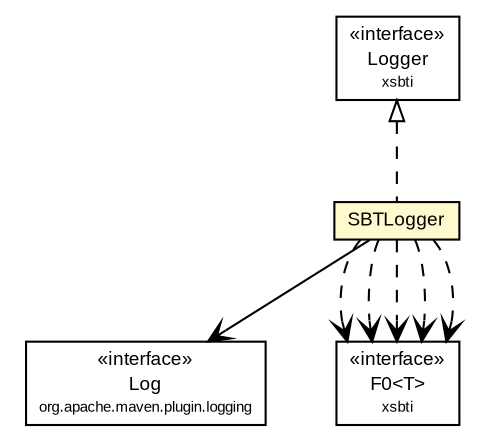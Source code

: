 #!/usr/local/bin/dot
#
# Class diagram 
# Generated by UmlGraph version 4.6 (http://www.spinellis.gr/sw/umlgraph)
#

digraph G {
	edge [fontname="arial",fontsize=10,labelfontname="arial",labelfontsize=10];
	node [fontname="arial",fontsize=10,shape=plaintext];
	// com.google.code.sbt.SBTLogger
	c84 [label=<<table border="0" cellborder="1" cellspacing="0" cellpadding="2" port="p" bgcolor="lemonChiffon" href="./SBTLogger.html">
		<tr><td><table border="0" cellspacing="0" cellpadding="1">
			<tr><td> SBTLogger </td></tr>
		</table></td></tr>
		</table>>, fontname="arial", fontcolor="black", fontsize=9.0];
	//com.google.code.sbt.SBTLogger implements xsbti.Logger
	c89:p -> c84:p [dir=back,arrowtail=empty,style=dashed];
	// com.google.code.sbt.SBTLogger NAVASSOC org.apache.maven.plugin.logging.Log
	c84:p -> c92:p [taillabel="", label="", headlabel="", fontname="arial", fontcolor="black", fontsize=10.0, color="black", arrowhead=open];
	// com.google.code.sbt.SBTLogger DEPEND xsbti.F0<T>
	c84:p -> c93:p [taillabel="", label="", headlabel="", fontname="arial", fontcolor="black", fontsize=10.0, color="black", arrowhead=open, style=dashed];
	// com.google.code.sbt.SBTLogger DEPEND xsbti.F0<T>
	c84:p -> c93:p [taillabel="", label="", headlabel="", fontname="arial", fontcolor="black", fontsize=10.0, color="black", arrowhead=open, style=dashed];
	// com.google.code.sbt.SBTLogger DEPEND xsbti.F0<T>
	c84:p -> c93:p [taillabel="", label="", headlabel="", fontname="arial", fontcolor="black", fontsize=10.0, color="black", arrowhead=open, style=dashed];
	// com.google.code.sbt.SBTLogger DEPEND xsbti.F0<T>
	c84:p -> c93:p [taillabel="", label="", headlabel="", fontname="arial", fontcolor="black", fontsize=10.0, color="black", arrowhead=open, style=dashed];
	// com.google.code.sbt.SBTLogger DEPEND xsbti.F0<T>
	c84:p -> c93:p [taillabel="", label="", headlabel="", fontname="arial", fontcolor="black", fontsize=10.0, color="black", arrowhead=open, style=dashed];
	// xsbti.F0<T>
	c93 [label=<<table border="0" cellborder="1" cellspacing="0" cellpadding="2" port="p">
		<tr><td><table border="0" cellspacing="0" cellpadding="1">
			<tr><td> &laquo;interface&raquo; </td></tr>
			<tr><td> F0&lt;T&gt; </td></tr>
			<tr><td><font point-size="7.0"> xsbti </font></td></tr>
		</table></td></tr>
		</table>>, fontname="arial", fontcolor="black", fontsize=9.0];
	// xsbti.Logger
	c89 [label=<<table border="0" cellborder="1" cellspacing="0" cellpadding="2" port="p">
		<tr><td><table border="0" cellspacing="0" cellpadding="1">
			<tr><td> &laquo;interface&raquo; </td></tr>
			<tr><td> Logger </td></tr>
			<tr><td><font point-size="7.0"> xsbti </font></td></tr>
		</table></td></tr>
		</table>>, fontname="arial", fontcolor="black", fontsize=9.0];
	// org.apache.maven.plugin.logging.Log
	c92 [label=<<table border="0" cellborder="1" cellspacing="0" cellpadding="2" port="p" href="http://maven.apache.org/ref/2.2.1/maven-plugin-api/apidocs/org/apache/maven/plugin/logging/Log.html">
		<tr><td><table border="0" cellspacing="0" cellpadding="1">
			<tr><td> &laquo;interface&raquo; </td></tr>
			<tr><td> Log </td></tr>
			<tr><td><font point-size="7.0"> org.apache.maven.plugin.logging </font></td></tr>
		</table></td></tr>
		</table>>, fontname="arial", fontcolor="black", fontsize=9.0];
}

